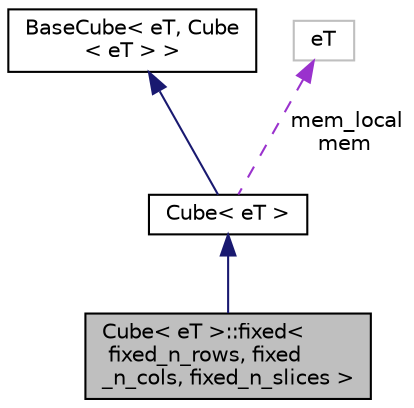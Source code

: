 digraph "Cube&lt; eT &gt;::fixed&lt; fixed_n_rows, fixed_n_cols, fixed_n_slices &gt;"
{
  edge [fontname="Helvetica",fontsize="10",labelfontname="Helvetica",labelfontsize="10"];
  node [fontname="Helvetica",fontsize="10",shape=record];
  Node1 [label="Cube\< eT \>::fixed\<\l fixed_n_rows, fixed\l_n_cols, fixed_n_slices \>",height=0.2,width=0.4,color="black", fillcolor="grey75", style="filled" fontcolor="black"];
  Node2 -> Node1 [dir="back",color="midnightblue",fontsize="10",style="solid",fontname="Helvetica"];
  Node2 [label="Cube\< eT \>",height=0.2,width=0.4,color="black", fillcolor="white", style="filled",URL="$class_cube.html",tooltip="Dense cube class."];
  Node3 -> Node2 [dir="back",color="midnightblue",fontsize="10",style="solid",fontname="Helvetica"];
  Node3 [label="BaseCube\< eT, Cube\l\< eT \> \>",height=0.2,width=0.4,color="black", fillcolor="white", style="filled",URL="$struct_base_cube.html"];
  Node4 -> Node2 [dir="back",color="darkorchid3",fontsize="10",style="dashed",label=" mem_local\nmem" ,fontname="Helvetica"];
  Node4 [label="eT",height=0.2,width=0.4,color="grey75", fillcolor="white", style="filled"];
}
